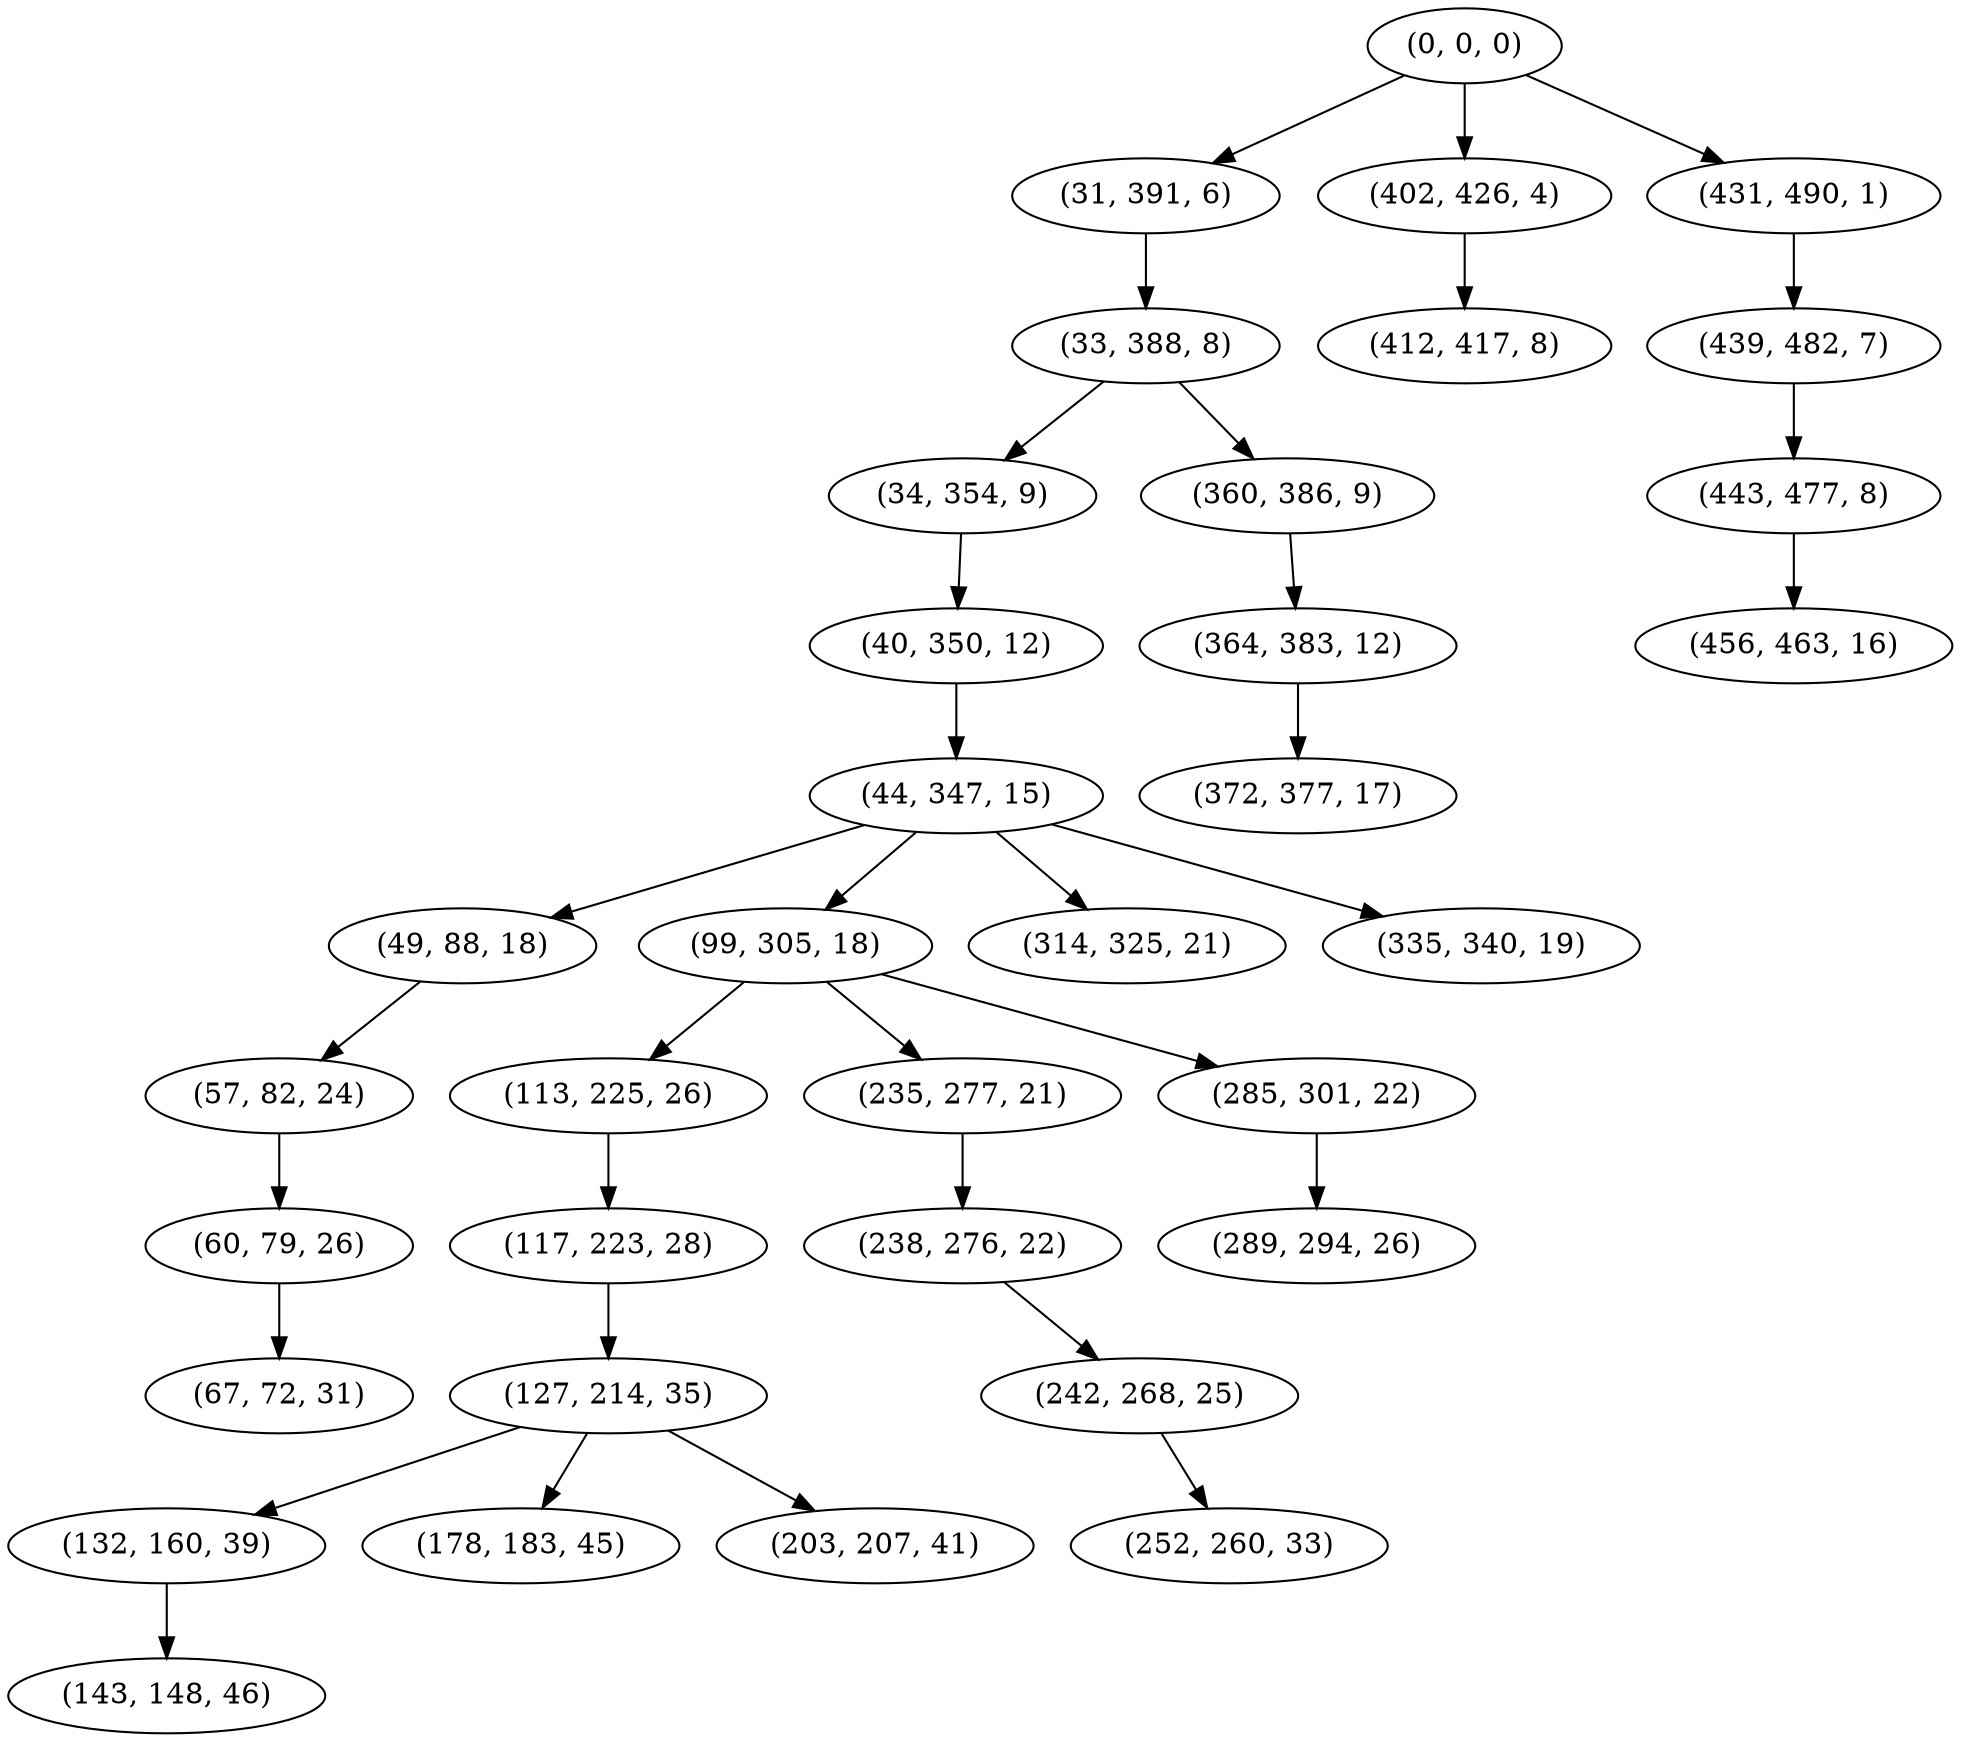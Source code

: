 digraph tree {
    "(0, 0, 0)";
    "(31, 391, 6)";
    "(33, 388, 8)";
    "(34, 354, 9)";
    "(40, 350, 12)";
    "(44, 347, 15)";
    "(49, 88, 18)";
    "(57, 82, 24)";
    "(60, 79, 26)";
    "(67, 72, 31)";
    "(99, 305, 18)";
    "(113, 225, 26)";
    "(117, 223, 28)";
    "(127, 214, 35)";
    "(132, 160, 39)";
    "(143, 148, 46)";
    "(178, 183, 45)";
    "(203, 207, 41)";
    "(235, 277, 21)";
    "(238, 276, 22)";
    "(242, 268, 25)";
    "(252, 260, 33)";
    "(285, 301, 22)";
    "(289, 294, 26)";
    "(314, 325, 21)";
    "(335, 340, 19)";
    "(360, 386, 9)";
    "(364, 383, 12)";
    "(372, 377, 17)";
    "(402, 426, 4)";
    "(412, 417, 8)";
    "(431, 490, 1)";
    "(439, 482, 7)";
    "(443, 477, 8)";
    "(456, 463, 16)";
    "(0, 0, 0)" -> "(31, 391, 6)";
    "(0, 0, 0)" -> "(402, 426, 4)";
    "(0, 0, 0)" -> "(431, 490, 1)";
    "(31, 391, 6)" -> "(33, 388, 8)";
    "(33, 388, 8)" -> "(34, 354, 9)";
    "(33, 388, 8)" -> "(360, 386, 9)";
    "(34, 354, 9)" -> "(40, 350, 12)";
    "(40, 350, 12)" -> "(44, 347, 15)";
    "(44, 347, 15)" -> "(49, 88, 18)";
    "(44, 347, 15)" -> "(99, 305, 18)";
    "(44, 347, 15)" -> "(314, 325, 21)";
    "(44, 347, 15)" -> "(335, 340, 19)";
    "(49, 88, 18)" -> "(57, 82, 24)";
    "(57, 82, 24)" -> "(60, 79, 26)";
    "(60, 79, 26)" -> "(67, 72, 31)";
    "(99, 305, 18)" -> "(113, 225, 26)";
    "(99, 305, 18)" -> "(235, 277, 21)";
    "(99, 305, 18)" -> "(285, 301, 22)";
    "(113, 225, 26)" -> "(117, 223, 28)";
    "(117, 223, 28)" -> "(127, 214, 35)";
    "(127, 214, 35)" -> "(132, 160, 39)";
    "(127, 214, 35)" -> "(178, 183, 45)";
    "(127, 214, 35)" -> "(203, 207, 41)";
    "(132, 160, 39)" -> "(143, 148, 46)";
    "(235, 277, 21)" -> "(238, 276, 22)";
    "(238, 276, 22)" -> "(242, 268, 25)";
    "(242, 268, 25)" -> "(252, 260, 33)";
    "(285, 301, 22)" -> "(289, 294, 26)";
    "(360, 386, 9)" -> "(364, 383, 12)";
    "(364, 383, 12)" -> "(372, 377, 17)";
    "(402, 426, 4)" -> "(412, 417, 8)";
    "(431, 490, 1)" -> "(439, 482, 7)";
    "(439, 482, 7)" -> "(443, 477, 8)";
    "(443, 477, 8)" -> "(456, 463, 16)";
}
